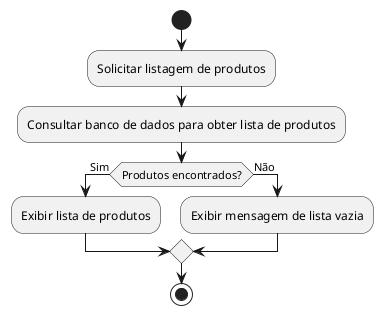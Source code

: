 @startuml
start

:Solicitar listagem de produtos;
:Consultar banco de dados para obter lista de produtos;
if (Produtos encontrados?) then (Sim)
  :Exibir lista de produtos;
else (Não)
  :Exibir mensagem de lista vazia;
endif

stop
@enduml